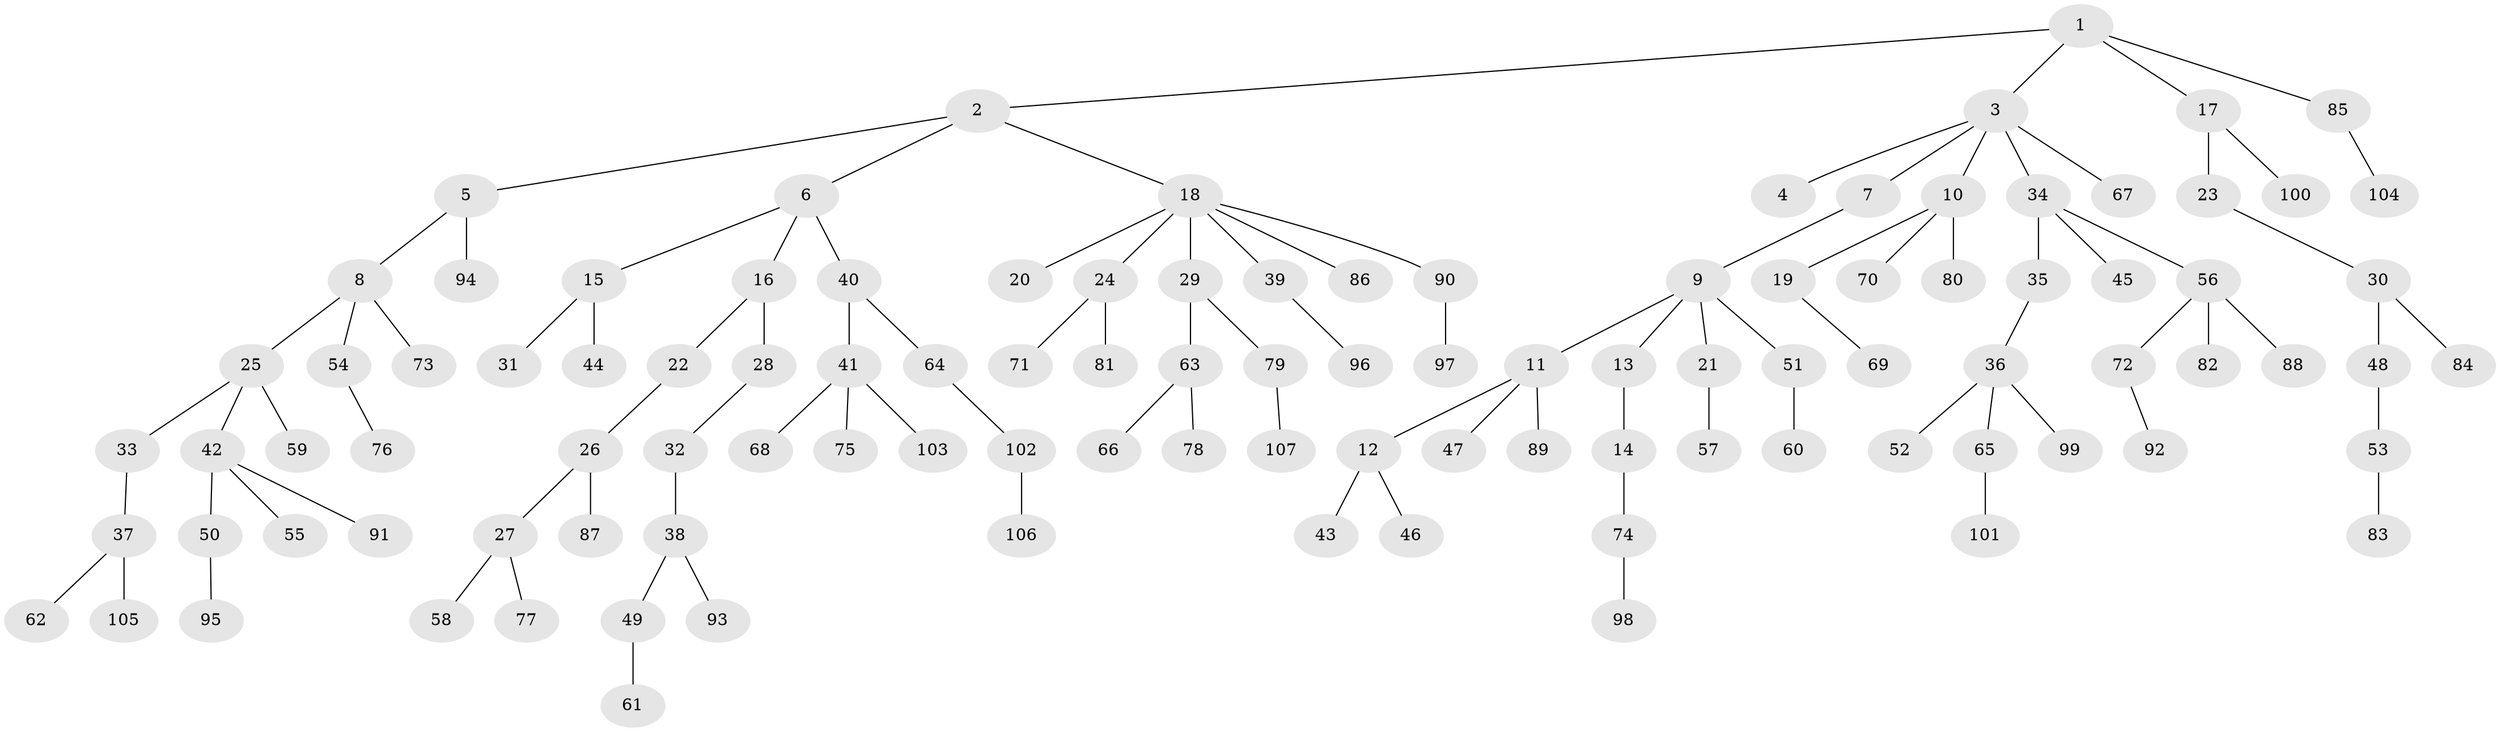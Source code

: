 // coarse degree distribution, {1: 0.6981132075471698, 2: 0.20754716981132076, 4: 0.05660377358490566, 5: 0.018867924528301886, 28: 0.018867924528301886}
// Generated by graph-tools (version 1.1) at 2025/56/03/04/25 21:56:37]
// undirected, 107 vertices, 106 edges
graph export_dot {
graph [start="1"]
  node [color=gray90,style=filled];
  1;
  2;
  3;
  4;
  5;
  6;
  7;
  8;
  9;
  10;
  11;
  12;
  13;
  14;
  15;
  16;
  17;
  18;
  19;
  20;
  21;
  22;
  23;
  24;
  25;
  26;
  27;
  28;
  29;
  30;
  31;
  32;
  33;
  34;
  35;
  36;
  37;
  38;
  39;
  40;
  41;
  42;
  43;
  44;
  45;
  46;
  47;
  48;
  49;
  50;
  51;
  52;
  53;
  54;
  55;
  56;
  57;
  58;
  59;
  60;
  61;
  62;
  63;
  64;
  65;
  66;
  67;
  68;
  69;
  70;
  71;
  72;
  73;
  74;
  75;
  76;
  77;
  78;
  79;
  80;
  81;
  82;
  83;
  84;
  85;
  86;
  87;
  88;
  89;
  90;
  91;
  92;
  93;
  94;
  95;
  96;
  97;
  98;
  99;
  100;
  101;
  102;
  103;
  104;
  105;
  106;
  107;
  1 -- 2;
  1 -- 3;
  1 -- 17;
  1 -- 85;
  2 -- 5;
  2 -- 6;
  2 -- 18;
  3 -- 4;
  3 -- 7;
  3 -- 10;
  3 -- 34;
  3 -- 67;
  5 -- 8;
  5 -- 94;
  6 -- 15;
  6 -- 16;
  6 -- 40;
  7 -- 9;
  8 -- 25;
  8 -- 54;
  8 -- 73;
  9 -- 11;
  9 -- 13;
  9 -- 21;
  9 -- 51;
  10 -- 19;
  10 -- 70;
  10 -- 80;
  11 -- 12;
  11 -- 47;
  11 -- 89;
  12 -- 43;
  12 -- 46;
  13 -- 14;
  14 -- 74;
  15 -- 31;
  15 -- 44;
  16 -- 22;
  16 -- 28;
  17 -- 23;
  17 -- 100;
  18 -- 20;
  18 -- 24;
  18 -- 29;
  18 -- 39;
  18 -- 86;
  18 -- 90;
  19 -- 69;
  21 -- 57;
  22 -- 26;
  23 -- 30;
  24 -- 71;
  24 -- 81;
  25 -- 33;
  25 -- 42;
  25 -- 59;
  26 -- 27;
  26 -- 87;
  27 -- 58;
  27 -- 77;
  28 -- 32;
  29 -- 63;
  29 -- 79;
  30 -- 48;
  30 -- 84;
  32 -- 38;
  33 -- 37;
  34 -- 35;
  34 -- 45;
  34 -- 56;
  35 -- 36;
  36 -- 52;
  36 -- 65;
  36 -- 99;
  37 -- 62;
  37 -- 105;
  38 -- 49;
  38 -- 93;
  39 -- 96;
  40 -- 41;
  40 -- 64;
  41 -- 68;
  41 -- 75;
  41 -- 103;
  42 -- 50;
  42 -- 55;
  42 -- 91;
  48 -- 53;
  49 -- 61;
  50 -- 95;
  51 -- 60;
  53 -- 83;
  54 -- 76;
  56 -- 72;
  56 -- 82;
  56 -- 88;
  63 -- 66;
  63 -- 78;
  64 -- 102;
  65 -- 101;
  72 -- 92;
  74 -- 98;
  79 -- 107;
  85 -- 104;
  90 -- 97;
  102 -- 106;
}
